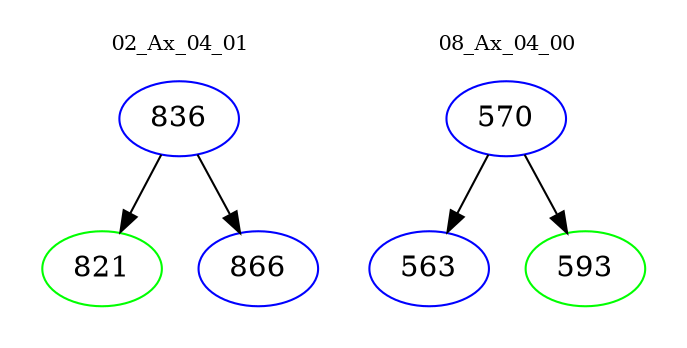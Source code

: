 digraph{
subgraph cluster_0 {
color = white
label = "02_Ax_04_01";
fontsize=10;
T0_836 [label="836", color="blue"]
T0_836 -> T0_821 [color="black"]
T0_821 [label="821", color="green"]
T0_836 -> T0_866 [color="black"]
T0_866 [label="866", color="blue"]
}
subgraph cluster_1 {
color = white
label = "08_Ax_04_00";
fontsize=10;
T1_570 [label="570", color="blue"]
T1_570 -> T1_563 [color="black"]
T1_563 [label="563", color="blue"]
T1_570 -> T1_593 [color="black"]
T1_593 [label="593", color="green"]
}
}
